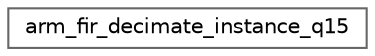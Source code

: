 digraph "Graphical Class Hierarchy"
{
 // LATEX_PDF_SIZE
  bgcolor="transparent";
  edge [fontname=Helvetica,fontsize=10,labelfontname=Helvetica,labelfontsize=10];
  node [fontname=Helvetica,fontsize=10,shape=box,height=0.2,width=0.4];
  rankdir="LR";
  Node0 [id="Node000000",label="arm_fir_decimate_instance_q15",height=0.2,width=0.4,color="grey40", fillcolor="white", style="filled",URL="$structarm__fir__decimate__instance__q15.html",tooltip="Instance structure for the Q15 FIR decimator."];
}
